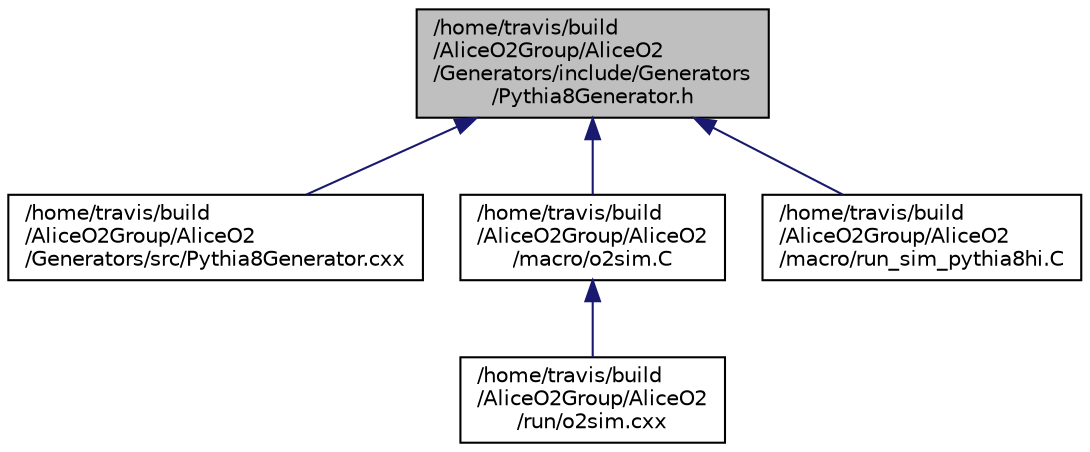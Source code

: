 digraph "/home/travis/build/AliceO2Group/AliceO2/Generators/include/Generators/Pythia8Generator.h"
{
 // INTERACTIVE_SVG=YES
  bgcolor="transparent";
  edge [fontname="Helvetica",fontsize="10",labelfontname="Helvetica",labelfontsize="10"];
  node [fontname="Helvetica",fontsize="10",shape=record];
  Node1 [label="/home/travis/build\l/AliceO2Group/AliceO2\l/Generators/include/Generators\l/Pythia8Generator.h",height=0.2,width=0.4,color="black", fillcolor="grey75", style="filled" fontcolor="black"];
  Node1 -> Node2 [dir="back",color="midnightblue",fontsize="10",style="solid",fontname="Helvetica"];
  Node2 [label="/home/travis/build\l/AliceO2Group/AliceO2\l/Generators/src/Pythia8Generator.cxx",height=0.2,width=0.4,color="black",URL="$da/d0e/Pythia8Generator_8cxx.html"];
  Node1 -> Node3 [dir="back",color="midnightblue",fontsize="10",style="solid",fontname="Helvetica"];
  Node3 [label="/home/travis/build\l/AliceO2Group/AliceO2\l/macro/o2sim.C",height=0.2,width=0.4,color="black",URL="$dc/d6b/o2sim_8C.html"];
  Node3 -> Node4 [dir="back",color="midnightblue",fontsize="10",style="solid",fontname="Helvetica"];
  Node4 [label="/home/travis/build\l/AliceO2Group/AliceO2\l/run/o2sim.cxx",height=0.2,width=0.4,color="black",URL="$d8/d07/o2sim_8cxx.html"];
  Node1 -> Node5 [dir="back",color="midnightblue",fontsize="10",style="solid",fontname="Helvetica"];
  Node5 [label="/home/travis/build\l/AliceO2Group/AliceO2\l/macro/run_sim_pythia8hi.C",height=0.2,width=0.4,color="black",URL="$d3/dcc/run__sim__pythia8hi_8C.html"];
}
